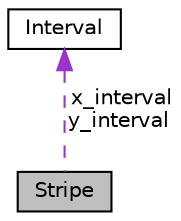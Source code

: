 digraph "Stripe"
{
  edge [fontname="Helvetica",fontsize="10",labelfontname="Helvetica",labelfontsize="10"];
  node [fontname="Helvetica",fontsize="10",shape=record];
  Node1 [label="Stripe",height=0.2,width=0.4,color="black", fillcolor="grey75", style="filled", fontcolor="black"];
  Node2 -> Node1 [dir="back",color="darkorchid3",fontsize="10",style="dashed",label=" x_interval\ny_interval" ,fontname="Helvetica"];
  Node2 [label="Interval",height=0.2,width=0.4,color="black", fillcolor="white", style="filled",URL="$classInterval.html",tooltip="Interval. "];
}
